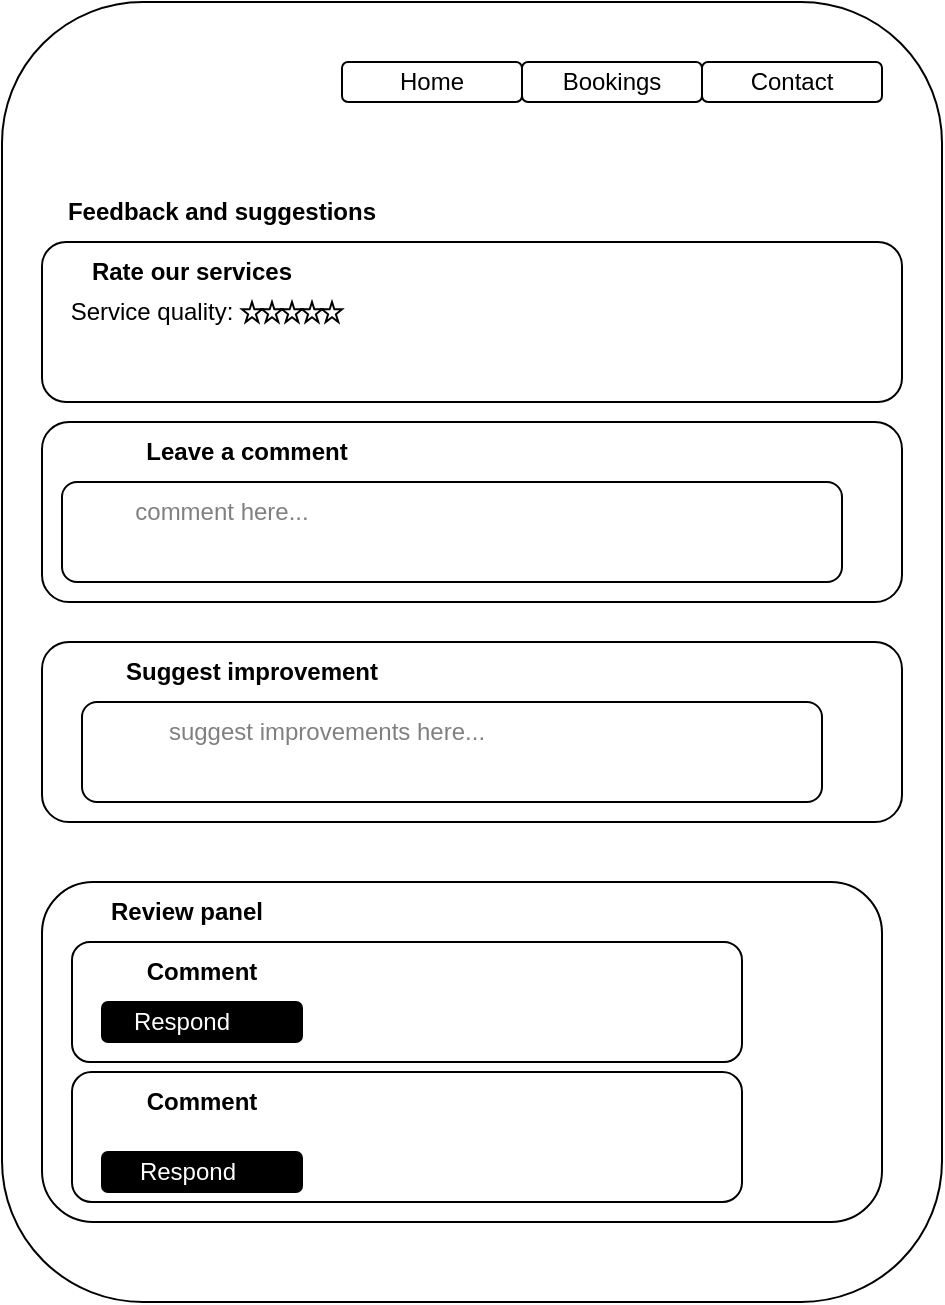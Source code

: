 <mxfile version="20.8.16" type="device"><diagram name="Page-1" id="nIdWmS4shKOfwXyNjK5X"><mxGraphModel dx="1234" dy="737" grid="1" gridSize="10" guides="1" tooltips="1" connect="1" arrows="1" fold="1" page="1" pageScale="1" pageWidth="850" pageHeight="1100" math="0" shadow="0"><root><mxCell id="0"/><mxCell id="1" parent="0"/><mxCell id="Er8qZMjA7RXEEYDtlyOg-1" value="" style="rounded=1;whiteSpace=wrap;html=1;" vertex="1" parent="1"><mxGeometry x="240" y="30" width="470" height="650" as="geometry"/></mxCell><mxCell id="Er8qZMjA7RXEEYDtlyOg-2" value="&lt;b&gt;Feedback and suggestions&lt;/b&gt;" style="text;html=1;strokeColor=none;fillColor=none;align=center;verticalAlign=middle;whiteSpace=wrap;rounded=0;" vertex="1" parent="1"><mxGeometry x="260" y="120" width="180" height="30" as="geometry"/></mxCell><mxCell id="Er8qZMjA7RXEEYDtlyOg-3" value="" style="rounded=1;whiteSpace=wrap;html=1;" vertex="1" parent="1"><mxGeometry x="410" y="60" width="90" height="20" as="geometry"/></mxCell><mxCell id="Er8qZMjA7RXEEYDtlyOg-4" value="" style="rounded=1;whiteSpace=wrap;html=1;" vertex="1" parent="1"><mxGeometry x="590" y="60" width="90" height="20" as="geometry"/></mxCell><mxCell id="Er8qZMjA7RXEEYDtlyOg-5" value="" style="rounded=1;whiteSpace=wrap;html=1;" vertex="1" parent="1"><mxGeometry x="500" y="60" width="90" height="20" as="geometry"/></mxCell><mxCell id="Er8qZMjA7RXEEYDtlyOg-6" value="Home" style="text;html=1;strokeColor=none;fillColor=none;align=center;verticalAlign=middle;whiteSpace=wrap;rounded=0;" vertex="1" parent="1"><mxGeometry x="425" y="55" width="60" height="30" as="geometry"/></mxCell><mxCell id="Er8qZMjA7RXEEYDtlyOg-7" value="Bookings" style="text;html=1;strokeColor=none;fillColor=none;align=center;verticalAlign=middle;whiteSpace=wrap;rounded=0;" vertex="1" parent="1"><mxGeometry x="515" y="55" width="60" height="30" as="geometry"/></mxCell><mxCell id="Er8qZMjA7RXEEYDtlyOg-8" value="Contact" style="text;html=1;strokeColor=none;fillColor=none;align=center;verticalAlign=middle;whiteSpace=wrap;rounded=0;" vertex="1" parent="1"><mxGeometry x="605" y="55" width="60" height="30" as="geometry"/></mxCell><mxCell id="Er8qZMjA7RXEEYDtlyOg-9" value="" style="rounded=1;whiteSpace=wrap;html=1;" vertex="1" parent="1"><mxGeometry x="260" y="150" width="430" height="80" as="geometry"/></mxCell><mxCell id="Er8qZMjA7RXEEYDtlyOg-10" value="&lt;b&gt;Rate our services&lt;/b&gt;" style="text;html=1;strokeColor=none;fillColor=none;align=center;verticalAlign=middle;whiteSpace=wrap;rounded=0;" vertex="1" parent="1"><mxGeometry x="240" y="150" width="190" height="30" as="geometry"/></mxCell><mxCell id="Er8qZMjA7RXEEYDtlyOg-11" value="Service quality:" style="text;html=1;strokeColor=none;fillColor=none;align=center;verticalAlign=middle;whiteSpace=wrap;rounded=0;" vertex="1" parent="1"><mxGeometry x="270" y="170" width="90" height="30" as="geometry"/></mxCell><mxCell id="Er8qZMjA7RXEEYDtlyOg-13" value="" style="verticalLabelPosition=bottom;verticalAlign=top;html=1;shape=mxgraph.basic.star" vertex="1" parent="1"><mxGeometry x="360" y="180" width="10" height="10" as="geometry"/></mxCell><mxCell id="Er8qZMjA7RXEEYDtlyOg-20" value="" style="verticalLabelPosition=bottom;verticalAlign=top;html=1;shape=mxgraph.basic.star" vertex="1" parent="1"><mxGeometry x="370" y="180" width="10" height="10" as="geometry"/></mxCell><mxCell id="Er8qZMjA7RXEEYDtlyOg-21" value="" style="verticalLabelPosition=bottom;verticalAlign=top;html=1;shape=mxgraph.basic.star" vertex="1" parent="1"><mxGeometry x="380" y="180" width="10" height="10" as="geometry"/></mxCell><mxCell id="Er8qZMjA7RXEEYDtlyOg-22" value="" style="verticalLabelPosition=bottom;verticalAlign=top;html=1;shape=mxgraph.basic.star" vertex="1" parent="1"><mxGeometry x="390" y="180" width="10" height="10" as="geometry"/></mxCell><mxCell id="Er8qZMjA7RXEEYDtlyOg-23" value="" style="verticalLabelPosition=bottom;verticalAlign=top;html=1;shape=mxgraph.basic.star" vertex="1" parent="1"><mxGeometry x="400" y="180" width="10" height="10" as="geometry"/></mxCell><mxCell id="Er8qZMjA7RXEEYDtlyOg-24" value="" style="rounded=1;whiteSpace=wrap;html=1;" vertex="1" parent="1"><mxGeometry x="260" y="240" width="430" height="90" as="geometry"/></mxCell><mxCell id="Er8qZMjA7RXEEYDtlyOg-25" value="&lt;b&gt;Leave a comment&lt;/b&gt;" style="text;html=1;strokeColor=none;fillColor=none;align=center;verticalAlign=middle;whiteSpace=wrap;rounded=0;" vertex="1" parent="1"><mxGeometry x="285" y="240" width="155" height="30" as="geometry"/></mxCell><mxCell id="Er8qZMjA7RXEEYDtlyOg-26" value="" style="rounded=1;whiteSpace=wrap;html=1;" vertex="1" parent="1"><mxGeometry x="270" y="270" width="390" height="50" as="geometry"/></mxCell><mxCell id="Er8qZMjA7RXEEYDtlyOg-27" value="&lt;font color=&quot;#808080&quot;&gt;comment here...&lt;/font&gt;" style="text;html=1;strokeColor=none;fillColor=none;align=center;verticalAlign=middle;whiteSpace=wrap;rounded=0;" vertex="1" parent="1"><mxGeometry x="270" y="270" width="160" height="30" as="geometry"/></mxCell><mxCell id="Er8qZMjA7RXEEYDtlyOg-28" value="" style="rounded=1;whiteSpace=wrap;html=1;fontColor=#808080;" vertex="1" parent="1"><mxGeometry x="260" y="350" width="430" height="90" as="geometry"/></mxCell><mxCell id="Er8qZMjA7RXEEYDtlyOg-29" value="&lt;font color=&quot;#000000&quot;&gt;&lt;b&gt;Suggest improvement&lt;/b&gt;&lt;/font&gt;" style="text;html=1;strokeColor=none;fillColor=none;align=center;verticalAlign=middle;whiteSpace=wrap;rounded=0;fontColor=#808080;" vertex="1" parent="1"><mxGeometry x="300" y="350" width="130" height="30" as="geometry"/></mxCell><mxCell id="Er8qZMjA7RXEEYDtlyOg-30" value="" style="rounded=1;whiteSpace=wrap;html=1;fontColor=#000000;" vertex="1" parent="1"><mxGeometry x="280" y="380" width="370" height="50" as="geometry"/></mxCell><mxCell id="Er8qZMjA7RXEEYDtlyOg-31" value="&lt;font color=&quot;#808080&quot;&gt;suggest improvements here...&lt;/font&gt;" style="text;html=1;strokeColor=none;fillColor=none;align=center;verticalAlign=middle;whiteSpace=wrap;rounded=0;fontColor=#000000;" vertex="1" parent="1"><mxGeometry x="305" y="380" width="195" height="30" as="geometry"/></mxCell><mxCell id="Er8qZMjA7RXEEYDtlyOg-32" value="" style="rounded=1;whiteSpace=wrap;html=1;fontColor=#808080;" vertex="1" parent="1"><mxGeometry x="260" y="470" width="420" height="170" as="geometry"/></mxCell><mxCell id="Er8qZMjA7RXEEYDtlyOg-33" value="&lt;font color=&quot;#000000&quot;&gt;&lt;b&gt;Review panel&lt;/b&gt;&lt;/font&gt;" style="text;html=1;strokeColor=none;fillColor=none;align=center;verticalAlign=middle;whiteSpace=wrap;rounded=0;fontColor=#808080;" vertex="1" parent="1"><mxGeometry x="255" y="470" width="155" height="30" as="geometry"/></mxCell><mxCell id="Er8qZMjA7RXEEYDtlyOg-34" value="" style="rounded=1;whiteSpace=wrap;html=1;fontColor=#000000;" vertex="1" parent="1"><mxGeometry x="275" y="500" width="335" height="60" as="geometry"/></mxCell><mxCell id="Er8qZMjA7RXEEYDtlyOg-35" value="" style="rounded=1;whiteSpace=wrap;html=1;fontColor=#000000;fillColor=#000000;" vertex="1" parent="1"><mxGeometry x="290" y="530" width="100" height="20" as="geometry"/></mxCell><mxCell id="Er8qZMjA7RXEEYDtlyOg-36" value="&lt;font color=&quot;#ffffff&quot;&gt;Respond&lt;/font&gt;" style="text;html=1;strokeColor=none;fillColor=none;align=center;verticalAlign=middle;whiteSpace=wrap;rounded=0;fontColor=#000000;" vertex="1" parent="1"><mxGeometry x="300" y="525" width="60" height="30" as="geometry"/></mxCell><mxCell id="Er8qZMjA7RXEEYDtlyOg-37" value="" style="rounded=1;whiteSpace=wrap;html=1;fontColor=#000000;" vertex="1" parent="1"><mxGeometry x="275" y="565" width="335" height="65" as="geometry"/></mxCell><mxCell id="Er8qZMjA7RXEEYDtlyOg-38" value="" style="rounded=1;whiteSpace=wrap;html=1;fontColor=#000000;fillColor=#000000;" vertex="1" parent="1"><mxGeometry x="290" y="605" width="100" height="20" as="geometry"/></mxCell><mxCell id="Er8qZMjA7RXEEYDtlyOg-39" value="&lt;font color=&quot;#ffffff&quot;&gt;Respond&lt;/font&gt;" style="text;html=1;strokeColor=none;fillColor=none;align=center;verticalAlign=middle;whiteSpace=wrap;rounded=0;fontColor=#000000;" vertex="1" parent="1"><mxGeometry x="302.5" y="600" width="60" height="30" as="geometry"/></mxCell><mxCell id="Er8qZMjA7RXEEYDtlyOg-44" value="&lt;font color=&quot;#000000&quot;&gt;&lt;b&gt;Comment&lt;/b&gt;&lt;/font&gt;" style="text;html=1;strokeColor=none;fillColor=none;align=center;verticalAlign=middle;whiteSpace=wrap;rounded=0;fontColor=#FFFFFF;" vertex="1" parent="1"><mxGeometry x="290" y="500" width="100" height="30" as="geometry"/></mxCell><mxCell id="Er8qZMjA7RXEEYDtlyOg-45" value="&lt;b&gt;Comment&lt;/b&gt;" style="text;html=1;strokeColor=none;fillColor=none;align=center;verticalAlign=middle;whiteSpace=wrap;rounded=0;fontColor=#000000;" vertex="1" parent="1"><mxGeometry x="290" y="565" width="100" height="30" as="geometry"/></mxCell></root></mxGraphModel></diagram></mxfile>